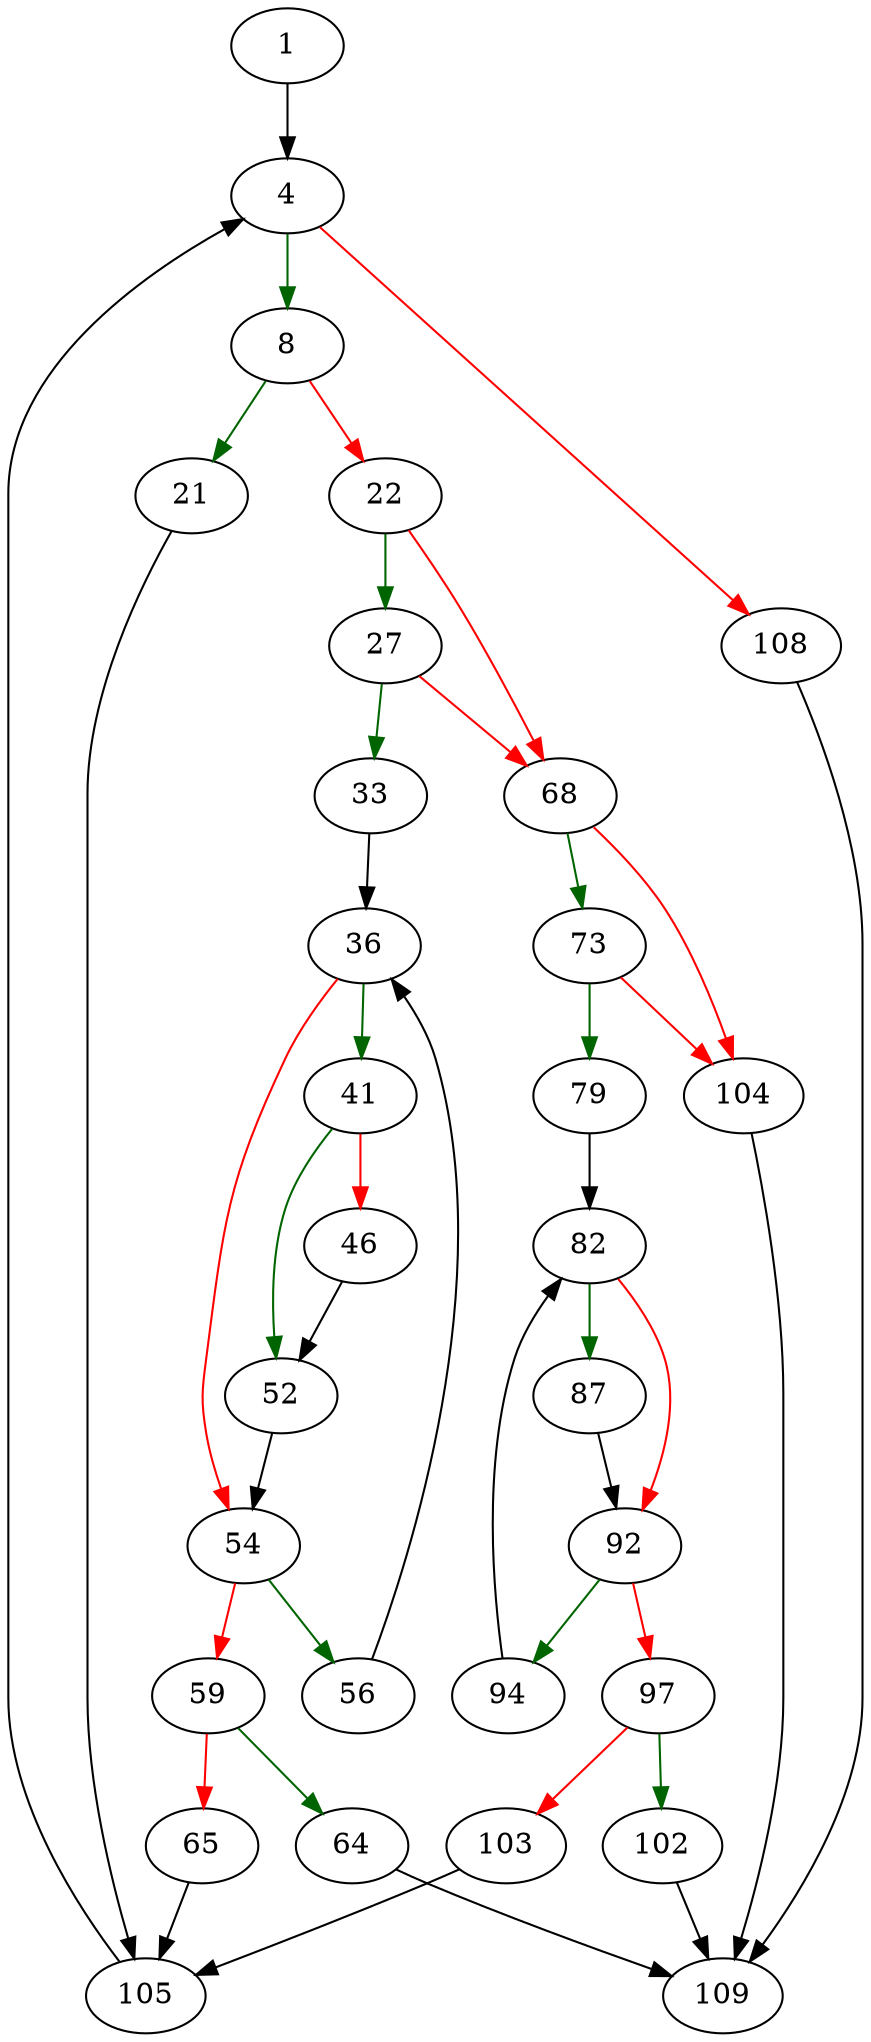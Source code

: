 strict digraph "_all_whitespace" {
	// Node definitions.
	1 [entry=true];
	4;
	8;
	108;
	21;
	22;
	105;
	27;
	68;
	33;
	36;
	41;
	54;
	52;
	46;
	56;
	59;
	64;
	65;
	109;
	73;
	104;
	79;
	82;
	87;
	92;
	94;
	97;
	102;
	103;

	// Edge definitions.
	1 -> 4;
	4 -> 8 [
		color=darkgreen
		cond=true
	];
	4 -> 108 [
		color=red
		cond=false
	];
	8 -> 21 [
		color=darkgreen
		cond=true
	];
	8 -> 22 [
		color=red
		cond=false
	];
	108 -> 109;
	21 -> 105;
	22 -> 27 [
		color=darkgreen
		cond=true
	];
	22 -> 68 [
		color=red
		cond=false
	];
	105 -> 4;
	27 -> 68 [
		color=red
		cond=false
	];
	27 -> 33 [
		color=darkgreen
		cond=true
	];
	68 -> 73 [
		color=darkgreen
		cond=true
	];
	68 -> 104 [
		color=red
		cond=false
	];
	33 -> 36;
	36 -> 41 [
		color=darkgreen
		cond=true
	];
	36 -> 54 [
		color=red
		cond=false
	];
	41 -> 52 [
		color=darkgreen
		cond=true
	];
	41 -> 46 [
		color=red
		cond=false
	];
	54 -> 56 [
		color=darkgreen
		cond=true
	];
	54 -> 59 [
		color=red
		cond=false
	];
	52 -> 54;
	46 -> 52;
	56 -> 36;
	59 -> 64 [
		color=darkgreen
		cond=true
	];
	59 -> 65 [
		color=red
		cond=false
	];
	64 -> 109;
	65 -> 105;
	73 -> 104 [
		color=red
		cond=false
	];
	73 -> 79 [
		color=darkgreen
		cond=true
	];
	104 -> 109;
	79 -> 82;
	82 -> 87 [
		color=darkgreen
		cond=true
	];
	82 -> 92 [
		color=red
		cond=false
	];
	87 -> 92;
	92 -> 94 [
		color=darkgreen
		cond=true
	];
	92 -> 97 [
		color=red
		cond=false
	];
	94 -> 82;
	97 -> 102 [
		color=darkgreen
		cond=true
	];
	97 -> 103 [
		color=red
		cond=false
	];
	102 -> 109;
	103 -> 105;
}